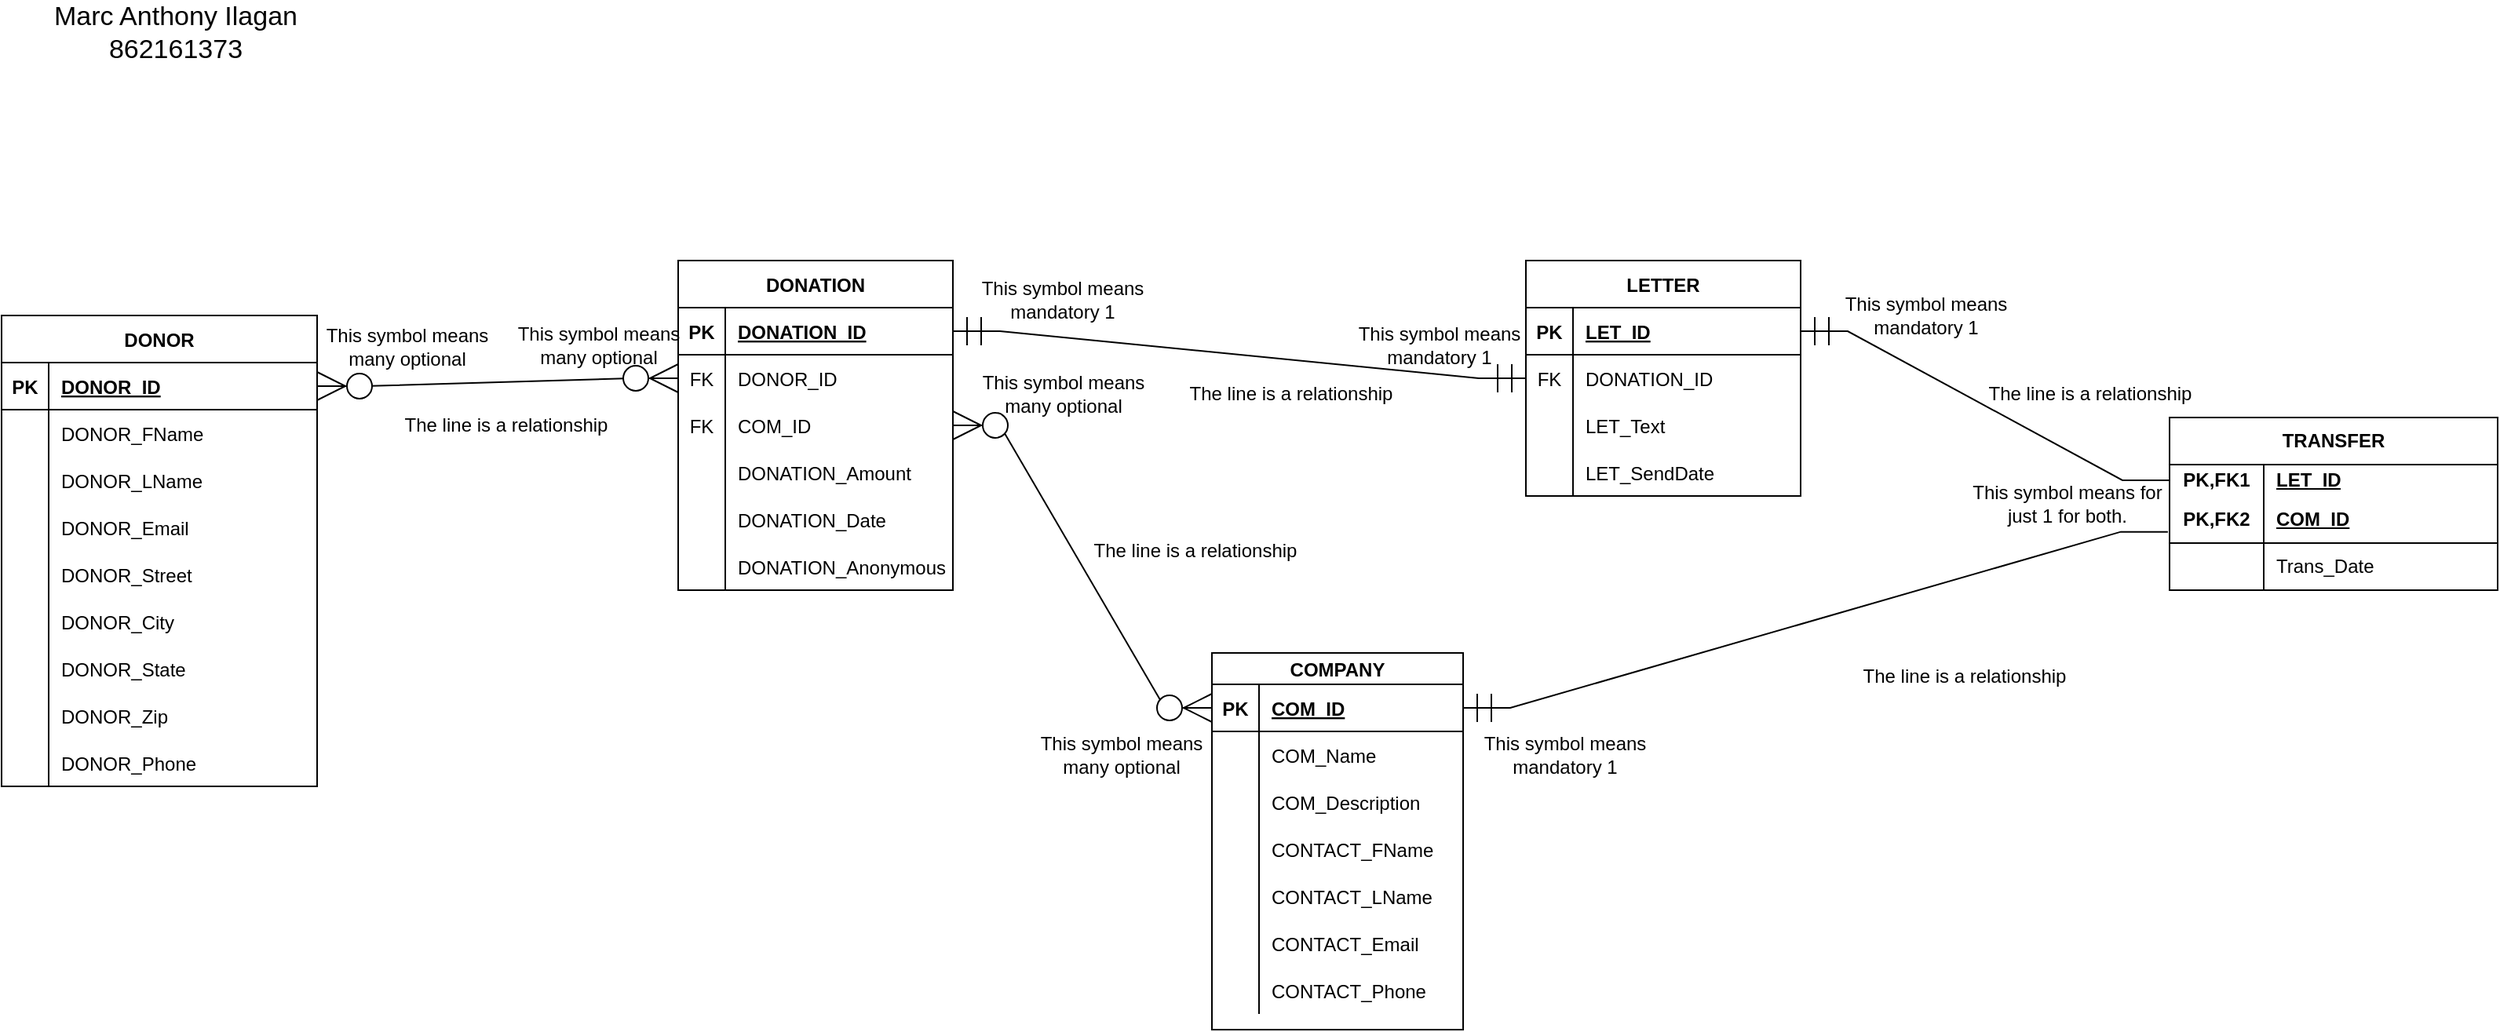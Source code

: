 <mxfile version="23.0.2" type="github">
  <diagram id="R2lEEEUBdFMjLlhIrx00" name="Page-1">
    <mxGraphModel dx="1687" dy="887" grid="1" gridSize="10" guides="1" tooltips="1" connect="1" arrows="1" fold="1" page="1" pageScale="1" pageWidth="850" pageHeight="1100" math="0" shadow="0" extFonts="Permanent Marker^https://fonts.googleapis.com/css?family=Permanent+Marker">
      <root>
        <mxCell id="0" />
        <mxCell id="1" parent="0" />
        <mxCell id="C-vyLk0tnHw3VtMMgP7b-23" value="DONOR" style="shape=table;startSize=30;container=1;collapsible=1;childLayout=tableLayout;fixedRows=1;rowLines=0;fontStyle=1;align=center;resizeLast=1;" parent="1" vertex="1">
          <mxGeometry x="9" y="225" width="201" height="300" as="geometry" />
        </mxCell>
        <mxCell id="C-vyLk0tnHw3VtMMgP7b-24" value="" style="shape=partialRectangle;collapsible=0;dropTarget=0;pointerEvents=0;fillColor=none;points=[[0,0.5],[1,0.5]];portConstraint=eastwest;top=0;left=0;right=0;bottom=1;" parent="C-vyLk0tnHw3VtMMgP7b-23" vertex="1">
          <mxGeometry y="30" width="201" height="30" as="geometry" />
        </mxCell>
        <mxCell id="C-vyLk0tnHw3VtMMgP7b-25" value="PK" style="shape=partialRectangle;overflow=hidden;connectable=0;fillColor=none;top=0;left=0;bottom=0;right=0;fontStyle=1;" parent="C-vyLk0tnHw3VtMMgP7b-24" vertex="1">
          <mxGeometry width="30" height="30" as="geometry">
            <mxRectangle width="30" height="30" as="alternateBounds" />
          </mxGeometry>
        </mxCell>
        <mxCell id="C-vyLk0tnHw3VtMMgP7b-26" value="DONOR_ID" style="shape=partialRectangle;overflow=hidden;connectable=0;fillColor=none;top=0;left=0;bottom=0;right=0;align=left;spacingLeft=6;fontStyle=5;" parent="C-vyLk0tnHw3VtMMgP7b-24" vertex="1">
          <mxGeometry x="30" width="171" height="30" as="geometry">
            <mxRectangle width="171" height="30" as="alternateBounds" />
          </mxGeometry>
        </mxCell>
        <mxCell id="C-vyLk0tnHw3VtMMgP7b-27" value="" style="shape=partialRectangle;collapsible=0;dropTarget=0;pointerEvents=0;fillColor=none;points=[[0,0.5],[1,0.5]];portConstraint=eastwest;top=0;left=0;right=0;bottom=0;" parent="C-vyLk0tnHw3VtMMgP7b-23" vertex="1">
          <mxGeometry y="60" width="201" height="30" as="geometry" />
        </mxCell>
        <mxCell id="C-vyLk0tnHw3VtMMgP7b-28" value="" style="shape=partialRectangle;overflow=hidden;connectable=0;fillColor=none;top=0;left=0;bottom=0;right=0;" parent="C-vyLk0tnHw3VtMMgP7b-27" vertex="1">
          <mxGeometry width="30" height="30" as="geometry">
            <mxRectangle width="30" height="30" as="alternateBounds" />
          </mxGeometry>
        </mxCell>
        <mxCell id="C-vyLk0tnHw3VtMMgP7b-29" value="DONOR_FName" style="shape=partialRectangle;overflow=hidden;connectable=0;fillColor=none;top=0;left=0;bottom=0;right=0;align=left;spacingLeft=6;" parent="C-vyLk0tnHw3VtMMgP7b-27" vertex="1">
          <mxGeometry x="30" width="171" height="30" as="geometry">
            <mxRectangle width="171" height="30" as="alternateBounds" />
          </mxGeometry>
        </mxCell>
        <mxCell id="3hY01HaACpjOvRpewKqC-8" style="shape=partialRectangle;collapsible=0;dropTarget=0;pointerEvents=0;fillColor=none;points=[[0,0.5],[1,0.5]];portConstraint=eastwest;top=0;left=0;right=0;bottom=0;" vertex="1" parent="C-vyLk0tnHw3VtMMgP7b-23">
          <mxGeometry y="90" width="201" height="30" as="geometry" />
        </mxCell>
        <mxCell id="3hY01HaACpjOvRpewKqC-9" style="shape=partialRectangle;overflow=hidden;connectable=0;fillColor=none;top=0;left=0;bottom=0;right=0;" vertex="1" parent="3hY01HaACpjOvRpewKqC-8">
          <mxGeometry width="30" height="30" as="geometry">
            <mxRectangle width="30" height="30" as="alternateBounds" />
          </mxGeometry>
        </mxCell>
        <mxCell id="3hY01HaACpjOvRpewKqC-10" value="DONOR_LName" style="shape=partialRectangle;overflow=hidden;connectable=0;fillColor=none;top=0;left=0;bottom=0;right=0;align=left;spacingLeft=6;" vertex="1" parent="3hY01HaACpjOvRpewKqC-8">
          <mxGeometry x="30" width="171" height="30" as="geometry">
            <mxRectangle width="171" height="30" as="alternateBounds" />
          </mxGeometry>
        </mxCell>
        <mxCell id="3hY01HaACpjOvRpewKqC-11" style="shape=partialRectangle;collapsible=0;dropTarget=0;pointerEvents=0;fillColor=none;points=[[0,0.5],[1,0.5]];portConstraint=eastwest;top=0;left=0;right=0;bottom=0;" vertex="1" parent="C-vyLk0tnHw3VtMMgP7b-23">
          <mxGeometry y="120" width="201" height="30" as="geometry" />
        </mxCell>
        <mxCell id="3hY01HaACpjOvRpewKqC-12" style="shape=partialRectangle;overflow=hidden;connectable=0;fillColor=none;top=0;left=0;bottom=0;right=0;" vertex="1" parent="3hY01HaACpjOvRpewKqC-11">
          <mxGeometry width="30" height="30" as="geometry">
            <mxRectangle width="30" height="30" as="alternateBounds" />
          </mxGeometry>
        </mxCell>
        <mxCell id="3hY01HaACpjOvRpewKqC-13" value="DONOR_Email" style="shape=partialRectangle;overflow=hidden;connectable=0;fillColor=none;top=0;left=0;bottom=0;right=0;align=left;spacingLeft=6;" vertex="1" parent="3hY01HaACpjOvRpewKqC-11">
          <mxGeometry x="30" width="171" height="30" as="geometry">
            <mxRectangle width="171" height="30" as="alternateBounds" />
          </mxGeometry>
        </mxCell>
        <mxCell id="3hY01HaACpjOvRpewKqC-14" style="shape=partialRectangle;collapsible=0;dropTarget=0;pointerEvents=0;fillColor=none;points=[[0,0.5],[1,0.5]];portConstraint=eastwest;top=0;left=0;right=0;bottom=0;" vertex="1" parent="C-vyLk0tnHw3VtMMgP7b-23">
          <mxGeometry y="150" width="201" height="30" as="geometry" />
        </mxCell>
        <mxCell id="3hY01HaACpjOvRpewKqC-15" style="shape=partialRectangle;overflow=hidden;connectable=0;fillColor=none;top=0;left=0;bottom=0;right=0;" vertex="1" parent="3hY01HaACpjOvRpewKqC-14">
          <mxGeometry width="30" height="30" as="geometry">
            <mxRectangle width="30" height="30" as="alternateBounds" />
          </mxGeometry>
        </mxCell>
        <mxCell id="3hY01HaACpjOvRpewKqC-16" value="DONOR_Street" style="shape=partialRectangle;overflow=hidden;connectable=0;fillColor=none;top=0;left=0;bottom=0;right=0;align=left;spacingLeft=6;" vertex="1" parent="3hY01HaACpjOvRpewKqC-14">
          <mxGeometry x="30" width="171" height="30" as="geometry">
            <mxRectangle width="171" height="30" as="alternateBounds" />
          </mxGeometry>
        </mxCell>
        <mxCell id="3hY01HaACpjOvRpewKqC-30" style="shape=partialRectangle;collapsible=0;dropTarget=0;pointerEvents=0;fillColor=none;points=[[0,0.5],[1,0.5]];portConstraint=eastwest;top=0;left=0;right=0;bottom=0;" vertex="1" parent="C-vyLk0tnHw3VtMMgP7b-23">
          <mxGeometry y="180" width="201" height="30" as="geometry" />
        </mxCell>
        <mxCell id="3hY01HaACpjOvRpewKqC-31" style="shape=partialRectangle;overflow=hidden;connectable=0;fillColor=none;top=0;left=0;bottom=0;right=0;" vertex="1" parent="3hY01HaACpjOvRpewKqC-30">
          <mxGeometry width="30" height="30" as="geometry">
            <mxRectangle width="30" height="30" as="alternateBounds" />
          </mxGeometry>
        </mxCell>
        <mxCell id="3hY01HaACpjOvRpewKqC-32" value="DONOR_City" style="shape=partialRectangle;overflow=hidden;connectable=0;fillColor=none;top=0;left=0;bottom=0;right=0;align=left;spacingLeft=6;" vertex="1" parent="3hY01HaACpjOvRpewKqC-30">
          <mxGeometry x="30" width="171" height="30" as="geometry">
            <mxRectangle width="171" height="30" as="alternateBounds" />
          </mxGeometry>
        </mxCell>
        <mxCell id="3hY01HaACpjOvRpewKqC-33" style="shape=partialRectangle;collapsible=0;dropTarget=0;pointerEvents=0;fillColor=none;points=[[0,0.5],[1,0.5]];portConstraint=eastwest;top=0;left=0;right=0;bottom=0;" vertex="1" parent="C-vyLk0tnHw3VtMMgP7b-23">
          <mxGeometry y="210" width="201" height="30" as="geometry" />
        </mxCell>
        <mxCell id="3hY01HaACpjOvRpewKqC-34" style="shape=partialRectangle;overflow=hidden;connectable=0;fillColor=none;top=0;left=0;bottom=0;right=0;" vertex="1" parent="3hY01HaACpjOvRpewKqC-33">
          <mxGeometry width="30" height="30" as="geometry">
            <mxRectangle width="30" height="30" as="alternateBounds" />
          </mxGeometry>
        </mxCell>
        <mxCell id="3hY01HaACpjOvRpewKqC-35" value="DONOR_State" style="shape=partialRectangle;overflow=hidden;connectable=0;fillColor=none;top=0;left=0;bottom=0;right=0;align=left;spacingLeft=6;" vertex="1" parent="3hY01HaACpjOvRpewKqC-33">
          <mxGeometry x="30" width="171" height="30" as="geometry">
            <mxRectangle width="171" height="30" as="alternateBounds" />
          </mxGeometry>
        </mxCell>
        <mxCell id="3hY01HaACpjOvRpewKqC-36" style="shape=partialRectangle;collapsible=0;dropTarget=0;pointerEvents=0;fillColor=none;points=[[0,0.5],[1,0.5]];portConstraint=eastwest;top=0;left=0;right=0;bottom=0;" vertex="1" parent="C-vyLk0tnHw3VtMMgP7b-23">
          <mxGeometry y="240" width="201" height="30" as="geometry" />
        </mxCell>
        <mxCell id="3hY01HaACpjOvRpewKqC-37" style="shape=partialRectangle;overflow=hidden;connectable=0;fillColor=none;top=0;left=0;bottom=0;right=0;" vertex="1" parent="3hY01HaACpjOvRpewKqC-36">
          <mxGeometry width="30" height="30" as="geometry">
            <mxRectangle width="30" height="30" as="alternateBounds" />
          </mxGeometry>
        </mxCell>
        <mxCell id="3hY01HaACpjOvRpewKqC-38" value="DONOR_Zip" style="shape=partialRectangle;overflow=hidden;connectable=0;fillColor=none;top=0;left=0;bottom=0;right=0;align=left;spacingLeft=6;" vertex="1" parent="3hY01HaACpjOvRpewKqC-36">
          <mxGeometry x="30" width="171" height="30" as="geometry">
            <mxRectangle width="171" height="30" as="alternateBounds" />
          </mxGeometry>
        </mxCell>
        <mxCell id="3hY01HaACpjOvRpewKqC-39" style="shape=partialRectangle;collapsible=0;dropTarget=0;pointerEvents=0;fillColor=none;points=[[0,0.5],[1,0.5]];portConstraint=eastwest;top=0;left=0;right=0;bottom=0;" vertex="1" parent="C-vyLk0tnHw3VtMMgP7b-23">
          <mxGeometry y="270" width="201" height="30" as="geometry" />
        </mxCell>
        <mxCell id="3hY01HaACpjOvRpewKqC-40" style="shape=partialRectangle;overflow=hidden;connectable=0;fillColor=none;top=0;left=0;bottom=0;right=0;" vertex="1" parent="3hY01HaACpjOvRpewKqC-39">
          <mxGeometry width="30" height="30" as="geometry">
            <mxRectangle width="30" height="30" as="alternateBounds" />
          </mxGeometry>
        </mxCell>
        <mxCell id="3hY01HaACpjOvRpewKqC-41" value="DONOR_Phone" style="shape=partialRectangle;overflow=hidden;connectable=0;fillColor=none;top=0;left=0;bottom=0;right=0;align=left;spacingLeft=6;" vertex="1" parent="3hY01HaACpjOvRpewKqC-39">
          <mxGeometry x="30" width="171" height="30" as="geometry">
            <mxRectangle width="171" height="30" as="alternateBounds" />
          </mxGeometry>
        </mxCell>
        <mxCell id="3hY01HaACpjOvRpewKqC-54" value="COMPANY" style="shape=table;startSize=20;container=1;collapsible=1;childLayout=tableLayout;fixedRows=1;rowLines=0;fontStyle=1;align=center;resizeLast=1;" vertex="1" parent="1">
          <mxGeometry x="780" y="440" width="160" height="240" as="geometry" />
        </mxCell>
        <mxCell id="3hY01HaACpjOvRpewKqC-55" value="" style="shape=partialRectangle;collapsible=0;dropTarget=0;pointerEvents=0;fillColor=none;points=[[0,0.5],[1,0.5]];portConstraint=eastwest;top=0;left=0;right=0;bottom=1;" vertex="1" parent="3hY01HaACpjOvRpewKqC-54">
          <mxGeometry y="20" width="160" height="30" as="geometry" />
        </mxCell>
        <mxCell id="3hY01HaACpjOvRpewKqC-56" value="PK" style="shape=partialRectangle;overflow=hidden;connectable=0;fillColor=none;top=0;left=0;bottom=0;right=0;fontStyle=1;" vertex="1" parent="3hY01HaACpjOvRpewKqC-55">
          <mxGeometry width="30" height="30" as="geometry">
            <mxRectangle width="30" height="30" as="alternateBounds" />
          </mxGeometry>
        </mxCell>
        <mxCell id="3hY01HaACpjOvRpewKqC-57" value="COM_ID" style="shape=partialRectangle;overflow=hidden;connectable=0;fillColor=none;top=0;left=0;bottom=0;right=0;align=left;spacingLeft=6;fontStyle=5;" vertex="1" parent="3hY01HaACpjOvRpewKqC-55">
          <mxGeometry x="30" width="130" height="30" as="geometry">
            <mxRectangle width="130" height="30" as="alternateBounds" />
          </mxGeometry>
        </mxCell>
        <mxCell id="3hY01HaACpjOvRpewKqC-58" value="" style="shape=partialRectangle;collapsible=0;dropTarget=0;pointerEvents=0;fillColor=none;points=[[0,0.5],[1,0.5]];portConstraint=eastwest;top=0;left=0;right=0;bottom=0;" vertex="1" parent="3hY01HaACpjOvRpewKqC-54">
          <mxGeometry y="50" width="160" height="30" as="geometry" />
        </mxCell>
        <mxCell id="3hY01HaACpjOvRpewKqC-59" value="" style="shape=partialRectangle;overflow=hidden;connectable=0;fillColor=none;top=0;left=0;bottom=0;right=0;" vertex="1" parent="3hY01HaACpjOvRpewKqC-58">
          <mxGeometry width="30" height="30" as="geometry">
            <mxRectangle width="30" height="30" as="alternateBounds" />
          </mxGeometry>
        </mxCell>
        <mxCell id="3hY01HaACpjOvRpewKqC-60" value="COM_Name" style="shape=partialRectangle;overflow=hidden;connectable=0;fillColor=none;top=0;left=0;bottom=0;right=0;align=left;spacingLeft=6;" vertex="1" parent="3hY01HaACpjOvRpewKqC-58">
          <mxGeometry x="30" width="130" height="30" as="geometry">
            <mxRectangle width="130" height="30" as="alternateBounds" />
          </mxGeometry>
        </mxCell>
        <mxCell id="3hY01HaACpjOvRpewKqC-61" style="shape=partialRectangle;collapsible=0;dropTarget=0;pointerEvents=0;fillColor=none;points=[[0,0.5],[1,0.5]];portConstraint=eastwest;top=0;left=0;right=0;bottom=0;" vertex="1" parent="3hY01HaACpjOvRpewKqC-54">
          <mxGeometry y="80" width="160" height="30" as="geometry" />
        </mxCell>
        <mxCell id="3hY01HaACpjOvRpewKqC-62" style="shape=partialRectangle;overflow=hidden;connectable=0;fillColor=none;top=0;left=0;bottom=0;right=0;" vertex="1" parent="3hY01HaACpjOvRpewKqC-61">
          <mxGeometry width="30" height="30" as="geometry">
            <mxRectangle width="30" height="30" as="alternateBounds" />
          </mxGeometry>
        </mxCell>
        <mxCell id="3hY01HaACpjOvRpewKqC-63" value="COM_Description" style="shape=partialRectangle;overflow=hidden;connectable=0;fillColor=none;top=0;left=0;bottom=0;right=0;align=left;spacingLeft=6;" vertex="1" parent="3hY01HaACpjOvRpewKqC-61">
          <mxGeometry x="30" width="130" height="30" as="geometry">
            <mxRectangle width="130" height="30" as="alternateBounds" />
          </mxGeometry>
        </mxCell>
        <mxCell id="3hY01HaACpjOvRpewKqC-64" style="shape=partialRectangle;collapsible=0;dropTarget=0;pointerEvents=0;fillColor=none;points=[[0,0.5],[1,0.5]];portConstraint=eastwest;top=0;left=0;right=0;bottom=0;" vertex="1" parent="3hY01HaACpjOvRpewKqC-54">
          <mxGeometry y="110" width="160" height="30" as="geometry" />
        </mxCell>
        <mxCell id="3hY01HaACpjOvRpewKqC-65" style="shape=partialRectangle;overflow=hidden;connectable=0;fillColor=none;top=0;left=0;bottom=0;right=0;" vertex="1" parent="3hY01HaACpjOvRpewKqC-64">
          <mxGeometry width="30" height="30" as="geometry">
            <mxRectangle width="30" height="30" as="alternateBounds" />
          </mxGeometry>
        </mxCell>
        <mxCell id="3hY01HaACpjOvRpewKqC-66" value="CONTACT_FName" style="shape=partialRectangle;overflow=hidden;connectable=0;fillColor=none;top=0;left=0;bottom=0;right=0;align=left;spacingLeft=6;" vertex="1" parent="3hY01HaACpjOvRpewKqC-64">
          <mxGeometry x="30" width="130" height="30" as="geometry">
            <mxRectangle width="130" height="30" as="alternateBounds" />
          </mxGeometry>
        </mxCell>
        <mxCell id="3hY01HaACpjOvRpewKqC-67" style="shape=partialRectangle;collapsible=0;dropTarget=0;pointerEvents=0;fillColor=none;points=[[0,0.5],[1,0.5]];portConstraint=eastwest;top=0;left=0;right=0;bottom=0;" vertex="1" parent="3hY01HaACpjOvRpewKqC-54">
          <mxGeometry y="140" width="160" height="30" as="geometry" />
        </mxCell>
        <mxCell id="3hY01HaACpjOvRpewKqC-68" style="shape=partialRectangle;overflow=hidden;connectable=0;fillColor=none;top=0;left=0;bottom=0;right=0;" vertex="1" parent="3hY01HaACpjOvRpewKqC-67">
          <mxGeometry width="30" height="30" as="geometry">
            <mxRectangle width="30" height="30" as="alternateBounds" />
          </mxGeometry>
        </mxCell>
        <mxCell id="3hY01HaACpjOvRpewKqC-69" value="CONTACT_LName" style="shape=partialRectangle;overflow=hidden;connectable=0;fillColor=none;top=0;left=0;bottom=0;right=0;align=left;spacingLeft=6;" vertex="1" parent="3hY01HaACpjOvRpewKqC-67">
          <mxGeometry x="30" width="130" height="30" as="geometry">
            <mxRectangle width="130" height="30" as="alternateBounds" />
          </mxGeometry>
        </mxCell>
        <mxCell id="3hY01HaACpjOvRpewKqC-70" style="shape=partialRectangle;collapsible=0;dropTarget=0;pointerEvents=0;fillColor=none;points=[[0,0.5],[1,0.5]];portConstraint=eastwest;top=0;left=0;right=0;bottom=0;" vertex="1" parent="3hY01HaACpjOvRpewKqC-54">
          <mxGeometry y="170" width="160" height="30" as="geometry" />
        </mxCell>
        <mxCell id="3hY01HaACpjOvRpewKqC-71" style="shape=partialRectangle;overflow=hidden;connectable=0;fillColor=none;top=0;left=0;bottom=0;right=0;" vertex="1" parent="3hY01HaACpjOvRpewKqC-70">
          <mxGeometry width="30" height="30" as="geometry">
            <mxRectangle width="30" height="30" as="alternateBounds" />
          </mxGeometry>
        </mxCell>
        <mxCell id="3hY01HaACpjOvRpewKqC-72" value="CONTACT_Email" style="shape=partialRectangle;overflow=hidden;connectable=0;fillColor=none;top=0;left=0;bottom=0;right=0;align=left;spacingLeft=6;" vertex="1" parent="3hY01HaACpjOvRpewKqC-70">
          <mxGeometry x="30" width="130" height="30" as="geometry">
            <mxRectangle width="130" height="30" as="alternateBounds" />
          </mxGeometry>
        </mxCell>
        <mxCell id="3hY01HaACpjOvRpewKqC-73" style="shape=partialRectangle;collapsible=0;dropTarget=0;pointerEvents=0;fillColor=none;points=[[0,0.5],[1,0.5]];portConstraint=eastwest;top=0;left=0;right=0;bottom=0;" vertex="1" parent="3hY01HaACpjOvRpewKqC-54">
          <mxGeometry y="200" width="160" height="30" as="geometry" />
        </mxCell>
        <mxCell id="3hY01HaACpjOvRpewKqC-74" style="shape=partialRectangle;overflow=hidden;connectable=0;fillColor=none;top=0;left=0;bottom=0;right=0;" vertex="1" parent="3hY01HaACpjOvRpewKqC-73">
          <mxGeometry width="30" height="30" as="geometry">
            <mxRectangle width="30" height="30" as="alternateBounds" />
          </mxGeometry>
        </mxCell>
        <mxCell id="3hY01HaACpjOvRpewKqC-75" value="CONTACT_Phone" style="shape=partialRectangle;overflow=hidden;connectable=0;fillColor=none;top=0;left=0;bottom=0;right=0;align=left;spacingLeft=6;" vertex="1" parent="3hY01HaACpjOvRpewKqC-73">
          <mxGeometry x="30" width="130" height="30" as="geometry">
            <mxRectangle width="130" height="30" as="alternateBounds" />
          </mxGeometry>
        </mxCell>
        <mxCell id="3hY01HaACpjOvRpewKqC-82" value="DONATION" style="shape=table;startSize=30;container=1;collapsible=1;childLayout=tableLayout;fixedRows=1;rowLines=0;fontStyle=1;align=center;resizeLast=1;" vertex="1" parent="1">
          <mxGeometry x="440" y="190" width="175" height="210" as="geometry" />
        </mxCell>
        <mxCell id="3hY01HaACpjOvRpewKqC-83" value="" style="shape=partialRectangle;collapsible=0;dropTarget=0;pointerEvents=0;fillColor=none;points=[[0,0.5],[1,0.5]];portConstraint=eastwest;top=0;left=0;right=0;bottom=1;" vertex="1" parent="3hY01HaACpjOvRpewKqC-82">
          <mxGeometry y="30" width="175" height="30" as="geometry" />
        </mxCell>
        <mxCell id="3hY01HaACpjOvRpewKqC-84" value="PK" style="shape=partialRectangle;overflow=hidden;connectable=0;fillColor=none;top=0;left=0;bottom=0;right=0;fontStyle=1;" vertex="1" parent="3hY01HaACpjOvRpewKqC-83">
          <mxGeometry width="30" height="30" as="geometry">
            <mxRectangle width="30" height="30" as="alternateBounds" />
          </mxGeometry>
        </mxCell>
        <mxCell id="3hY01HaACpjOvRpewKqC-85" value="DONATION_ID" style="shape=partialRectangle;overflow=hidden;connectable=0;fillColor=none;top=0;left=0;bottom=0;right=0;align=left;spacingLeft=6;fontStyle=5;" vertex="1" parent="3hY01HaACpjOvRpewKqC-83">
          <mxGeometry x="30" width="145" height="30" as="geometry">
            <mxRectangle width="145" height="30" as="alternateBounds" />
          </mxGeometry>
        </mxCell>
        <mxCell id="3hY01HaACpjOvRpewKqC-86" value="" style="shape=partialRectangle;collapsible=0;dropTarget=0;pointerEvents=0;fillColor=none;points=[[0,0.5],[1,0.5]];portConstraint=eastwest;top=0;left=0;right=0;bottom=0;" vertex="1" parent="3hY01HaACpjOvRpewKqC-82">
          <mxGeometry y="60" width="175" height="30" as="geometry" />
        </mxCell>
        <mxCell id="3hY01HaACpjOvRpewKqC-87" value="FK" style="shape=partialRectangle;overflow=hidden;connectable=0;fillColor=none;top=0;left=0;bottom=0;right=0;" vertex="1" parent="3hY01HaACpjOvRpewKqC-86">
          <mxGeometry width="30" height="30" as="geometry">
            <mxRectangle width="30" height="30" as="alternateBounds" />
          </mxGeometry>
        </mxCell>
        <mxCell id="3hY01HaACpjOvRpewKqC-88" value="DONOR_ID" style="shape=partialRectangle;overflow=hidden;connectable=0;fillColor=none;top=0;left=0;bottom=0;right=0;align=left;spacingLeft=6;" vertex="1" parent="3hY01HaACpjOvRpewKqC-86">
          <mxGeometry x="30" width="145" height="30" as="geometry">
            <mxRectangle width="145" height="30" as="alternateBounds" />
          </mxGeometry>
        </mxCell>
        <mxCell id="3hY01HaACpjOvRpewKqC-89" style="shape=partialRectangle;collapsible=0;dropTarget=0;pointerEvents=0;fillColor=none;points=[[0,0.5],[1,0.5]];portConstraint=eastwest;top=0;left=0;right=0;bottom=0;" vertex="1" parent="3hY01HaACpjOvRpewKqC-82">
          <mxGeometry y="90" width="175" height="30" as="geometry" />
        </mxCell>
        <mxCell id="3hY01HaACpjOvRpewKqC-90" value="FK" style="shape=partialRectangle;overflow=hidden;connectable=0;fillColor=none;top=0;left=0;bottom=0;right=0;" vertex="1" parent="3hY01HaACpjOvRpewKqC-89">
          <mxGeometry width="30" height="30" as="geometry">
            <mxRectangle width="30" height="30" as="alternateBounds" />
          </mxGeometry>
        </mxCell>
        <mxCell id="3hY01HaACpjOvRpewKqC-91" value="COM_ID" style="shape=partialRectangle;overflow=hidden;connectable=0;fillColor=none;top=0;left=0;bottom=0;right=0;align=left;spacingLeft=6;" vertex="1" parent="3hY01HaACpjOvRpewKqC-89">
          <mxGeometry x="30" width="145" height="30" as="geometry">
            <mxRectangle width="145" height="30" as="alternateBounds" />
          </mxGeometry>
        </mxCell>
        <mxCell id="3hY01HaACpjOvRpewKqC-92" style="shape=partialRectangle;collapsible=0;dropTarget=0;pointerEvents=0;fillColor=none;points=[[0,0.5],[1,0.5]];portConstraint=eastwest;top=0;left=0;right=0;bottom=0;" vertex="1" parent="3hY01HaACpjOvRpewKqC-82">
          <mxGeometry y="120" width="175" height="30" as="geometry" />
        </mxCell>
        <mxCell id="3hY01HaACpjOvRpewKqC-93" style="shape=partialRectangle;overflow=hidden;connectable=0;fillColor=none;top=0;left=0;bottom=0;right=0;" vertex="1" parent="3hY01HaACpjOvRpewKqC-92">
          <mxGeometry width="30" height="30" as="geometry">
            <mxRectangle width="30" height="30" as="alternateBounds" />
          </mxGeometry>
        </mxCell>
        <mxCell id="3hY01HaACpjOvRpewKqC-94" value="DONATION_Amount" style="shape=partialRectangle;overflow=hidden;connectable=0;fillColor=none;top=0;left=0;bottom=0;right=0;align=left;spacingLeft=6;" vertex="1" parent="3hY01HaACpjOvRpewKqC-92">
          <mxGeometry x="30" width="145" height="30" as="geometry">
            <mxRectangle width="145" height="30" as="alternateBounds" />
          </mxGeometry>
        </mxCell>
        <mxCell id="3hY01HaACpjOvRpewKqC-95" style="shape=partialRectangle;collapsible=0;dropTarget=0;pointerEvents=0;fillColor=none;points=[[0,0.5],[1,0.5]];portConstraint=eastwest;top=0;left=0;right=0;bottom=0;" vertex="1" parent="3hY01HaACpjOvRpewKqC-82">
          <mxGeometry y="150" width="175" height="30" as="geometry" />
        </mxCell>
        <mxCell id="3hY01HaACpjOvRpewKqC-96" style="shape=partialRectangle;overflow=hidden;connectable=0;fillColor=none;top=0;left=0;bottom=0;right=0;" vertex="1" parent="3hY01HaACpjOvRpewKqC-95">
          <mxGeometry width="30" height="30" as="geometry">
            <mxRectangle width="30" height="30" as="alternateBounds" />
          </mxGeometry>
        </mxCell>
        <mxCell id="3hY01HaACpjOvRpewKqC-97" value="DONATION_Date" style="shape=partialRectangle;overflow=hidden;connectable=0;fillColor=none;top=0;left=0;bottom=0;right=0;align=left;spacingLeft=6;" vertex="1" parent="3hY01HaACpjOvRpewKqC-95">
          <mxGeometry x="30" width="145" height="30" as="geometry">
            <mxRectangle width="145" height="30" as="alternateBounds" />
          </mxGeometry>
        </mxCell>
        <mxCell id="3hY01HaACpjOvRpewKqC-98" style="shape=partialRectangle;collapsible=0;dropTarget=0;pointerEvents=0;fillColor=none;points=[[0,0.5],[1,0.5]];portConstraint=eastwest;top=0;left=0;right=0;bottom=0;" vertex="1" parent="3hY01HaACpjOvRpewKqC-82">
          <mxGeometry y="180" width="175" height="30" as="geometry" />
        </mxCell>
        <mxCell id="3hY01HaACpjOvRpewKqC-99" style="shape=partialRectangle;overflow=hidden;connectable=0;fillColor=none;top=0;left=0;bottom=0;right=0;" vertex="1" parent="3hY01HaACpjOvRpewKqC-98">
          <mxGeometry width="30" height="30" as="geometry">
            <mxRectangle width="30" height="30" as="alternateBounds" />
          </mxGeometry>
        </mxCell>
        <mxCell id="3hY01HaACpjOvRpewKqC-100" value="DONATION_Anonymous" style="shape=partialRectangle;overflow=hidden;connectable=0;fillColor=none;top=0;left=0;bottom=0;right=0;align=left;spacingLeft=6;" vertex="1" parent="3hY01HaACpjOvRpewKqC-98">
          <mxGeometry x="30" width="145" height="30" as="geometry">
            <mxRectangle width="145" height="30" as="alternateBounds" />
          </mxGeometry>
        </mxCell>
        <mxCell id="3hY01HaACpjOvRpewKqC-124" value="LETTER" style="shape=table;startSize=30;container=1;collapsible=1;childLayout=tableLayout;fixedRows=1;rowLines=0;fontStyle=1;align=center;resizeLast=1;" vertex="1" parent="1">
          <mxGeometry x="980" y="190" width="175" height="150" as="geometry" />
        </mxCell>
        <mxCell id="3hY01HaACpjOvRpewKqC-125" value="" style="shape=partialRectangle;collapsible=0;dropTarget=0;pointerEvents=0;fillColor=none;points=[[0,0.5],[1,0.5]];portConstraint=eastwest;top=0;left=0;right=0;bottom=1;" vertex="1" parent="3hY01HaACpjOvRpewKqC-124">
          <mxGeometry y="30" width="175" height="30" as="geometry" />
        </mxCell>
        <mxCell id="3hY01HaACpjOvRpewKqC-126" value="PK" style="shape=partialRectangle;overflow=hidden;connectable=0;fillColor=none;top=0;left=0;bottom=0;right=0;fontStyle=1;" vertex="1" parent="3hY01HaACpjOvRpewKqC-125">
          <mxGeometry width="30" height="30" as="geometry">
            <mxRectangle width="30" height="30" as="alternateBounds" />
          </mxGeometry>
        </mxCell>
        <mxCell id="3hY01HaACpjOvRpewKqC-127" value="LET_ID" style="shape=partialRectangle;overflow=hidden;connectable=0;fillColor=none;top=0;left=0;bottom=0;right=0;align=left;spacingLeft=6;fontStyle=5;" vertex="1" parent="3hY01HaACpjOvRpewKqC-125">
          <mxGeometry x="30" width="145" height="30" as="geometry">
            <mxRectangle width="145" height="30" as="alternateBounds" />
          </mxGeometry>
        </mxCell>
        <mxCell id="3hY01HaACpjOvRpewKqC-128" value="" style="shape=partialRectangle;collapsible=0;dropTarget=0;pointerEvents=0;fillColor=none;points=[[0,0.5],[1,0.5]];portConstraint=eastwest;top=0;left=0;right=0;bottom=0;" vertex="1" parent="3hY01HaACpjOvRpewKqC-124">
          <mxGeometry y="60" width="175" height="30" as="geometry" />
        </mxCell>
        <mxCell id="3hY01HaACpjOvRpewKqC-129" value="FK" style="shape=partialRectangle;overflow=hidden;connectable=0;fillColor=none;top=0;left=0;bottom=0;right=0;" vertex="1" parent="3hY01HaACpjOvRpewKqC-128">
          <mxGeometry width="30" height="30" as="geometry">
            <mxRectangle width="30" height="30" as="alternateBounds" />
          </mxGeometry>
        </mxCell>
        <mxCell id="3hY01HaACpjOvRpewKqC-130" value="DONATION_ID" style="shape=partialRectangle;overflow=hidden;connectable=0;fillColor=none;top=0;left=0;bottom=0;right=0;align=left;spacingLeft=6;" vertex="1" parent="3hY01HaACpjOvRpewKqC-128">
          <mxGeometry x="30" width="145" height="30" as="geometry">
            <mxRectangle width="145" height="30" as="alternateBounds" />
          </mxGeometry>
        </mxCell>
        <mxCell id="3hY01HaACpjOvRpewKqC-131" style="shape=partialRectangle;collapsible=0;dropTarget=0;pointerEvents=0;fillColor=none;points=[[0,0.5],[1,0.5]];portConstraint=eastwest;top=0;left=0;right=0;bottom=0;" vertex="1" parent="3hY01HaACpjOvRpewKqC-124">
          <mxGeometry y="90" width="175" height="30" as="geometry" />
        </mxCell>
        <mxCell id="3hY01HaACpjOvRpewKqC-132" value="" style="shape=partialRectangle;overflow=hidden;connectable=0;fillColor=none;top=0;left=0;bottom=0;right=0;" vertex="1" parent="3hY01HaACpjOvRpewKqC-131">
          <mxGeometry width="30" height="30" as="geometry">
            <mxRectangle width="30" height="30" as="alternateBounds" />
          </mxGeometry>
        </mxCell>
        <mxCell id="3hY01HaACpjOvRpewKqC-133" value="LET_Text" style="shape=partialRectangle;overflow=hidden;connectable=0;fillColor=none;top=0;left=0;bottom=0;right=0;align=left;spacingLeft=6;" vertex="1" parent="3hY01HaACpjOvRpewKqC-131">
          <mxGeometry x="30" width="145" height="30" as="geometry">
            <mxRectangle width="145" height="30" as="alternateBounds" />
          </mxGeometry>
        </mxCell>
        <mxCell id="3hY01HaACpjOvRpewKqC-134" style="shape=partialRectangle;collapsible=0;dropTarget=0;pointerEvents=0;fillColor=none;points=[[0,0.5],[1,0.5]];portConstraint=eastwest;top=0;left=0;right=0;bottom=0;" vertex="1" parent="3hY01HaACpjOvRpewKqC-124">
          <mxGeometry y="120" width="175" height="30" as="geometry" />
        </mxCell>
        <mxCell id="3hY01HaACpjOvRpewKqC-135" style="shape=partialRectangle;overflow=hidden;connectable=0;fillColor=none;top=0;left=0;bottom=0;right=0;" vertex="1" parent="3hY01HaACpjOvRpewKqC-134">
          <mxGeometry width="30" height="30" as="geometry">
            <mxRectangle width="30" height="30" as="alternateBounds" />
          </mxGeometry>
        </mxCell>
        <mxCell id="3hY01HaACpjOvRpewKqC-136" value="LET_SendDate" style="shape=partialRectangle;overflow=hidden;connectable=0;fillColor=none;top=0;left=0;bottom=0;right=0;align=left;spacingLeft=6;" vertex="1" parent="3hY01HaACpjOvRpewKqC-134">
          <mxGeometry x="30" width="145" height="30" as="geometry">
            <mxRectangle width="145" height="30" as="alternateBounds" />
          </mxGeometry>
        </mxCell>
        <mxCell id="3hY01HaACpjOvRpewKqC-164" value="TRANSFER" style="shape=table;startSize=30;container=1;collapsible=1;childLayout=tableLayout;fixedRows=1;rowLines=0;fontStyle=1;align=center;resizeLast=1;html=1;whiteSpace=wrap;" vertex="1" parent="1">
          <mxGeometry x="1390" y="290" width="209" height="110" as="geometry">
            <mxRectangle x="560" y="460" width="100" height="30" as="alternateBounds" />
          </mxGeometry>
        </mxCell>
        <mxCell id="3hY01HaACpjOvRpewKqC-165" value="" style="shape=tableRow;horizontal=0;startSize=0;swimlaneHead=0;swimlaneBody=0;fillColor=none;collapsible=0;dropTarget=0;points=[[0,0.5],[1,0.5]];portConstraint=eastwest;top=0;left=0;right=0;bottom=0;html=1;" vertex="1" parent="3hY01HaACpjOvRpewKqC-164">
          <mxGeometry y="30" width="209" height="20" as="geometry" />
        </mxCell>
        <mxCell id="3hY01HaACpjOvRpewKqC-166" value="PK,FK1" style="shape=partialRectangle;connectable=0;fillColor=none;top=0;left=0;bottom=0;right=0;fontStyle=1;overflow=hidden;html=1;whiteSpace=wrap;" vertex="1" parent="3hY01HaACpjOvRpewKqC-165">
          <mxGeometry width="60" height="20" as="geometry">
            <mxRectangle width="60" height="20" as="alternateBounds" />
          </mxGeometry>
        </mxCell>
        <mxCell id="3hY01HaACpjOvRpewKqC-167" value="LET_ID" style="shape=partialRectangle;connectable=0;fillColor=none;top=0;left=0;bottom=0;right=0;align=left;spacingLeft=6;fontStyle=5;overflow=hidden;html=1;whiteSpace=wrap;" vertex="1" parent="3hY01HaACpjOvRpewKqC-165">
          <mxGeometry x="60" width="149" height="20" as="geometry">
            <mxRectangle width="149" height="20" as="alternateBounds" />
          </mxGeometry>
        </mxCell>
        <mxCell id="3hY01HaACpjOvRpewKqC-168" value="" style="shape=tableRow;horizontal=0;startSize=0;swimlaneHead=0;swimlaneBody=0;fillColor=none;collapsible=0;dropTarget=0;points=[[0,0.5],[1,0.5]];portConstraint=eastwest;top=0;left=0;right=0;bottom=1;html=1;" vertex="1" parent="3hY01HaACpjOvRpewKqC-164">
          <mxGeometry y="50" width="209" height="30" as="geometry" />
        </mxCell>
        <mxCell id="3hY01HaACpjOvRpewKqC-169" value="PK,FK2" style="shape=partialRectangle;connectable=0;fillColor=none;top=0;left=0;bottom=0;right=0;fontStyle=1;overflow=hidden;html=1;whiteSpace=wrap;" vertex="1" parent="3hY01HaACpjOvRpewKqC-168">
          <mxGeometry width="60" height="30" as="geometry">
            <mxRectangle width="60" height="30" as="alternateBounds" />
          </mxGeometry>
        </mxCell>
        <mxCell id="3hY01HaACpjOvRpewKqC-170" value="COM_ID" style="shape=partialRectangle;connectable=0;fillColor=none;top=0;left=0;bottom=0;right=0;align=left;spacingLeft=6;fontStyle=5;overflow=hidden;html=1;whiteSpace=wrap;" vertex="1" parent="3hY01HaACpjOvRpewKqC-168">
          <mxGeometry x="60" width="149" height="30" as="geometry">
            <mxRectangle width="149" height="30" as="alternateBounds" />
          </mxGeometry>
        </mxCell>
        <mxCell id="3hY01HaACpjOvRpewKqC-200" style="shape=tableRow;horizontal=0;startSize=0;swimlaneHead=0;swimlaneBody=0;fillColor=none;collapsible=0;dropTarget=0;points=[[0,0.5],[1,0.5]];portConstraint=eastwest;top=0;left=0;right=0;bottom=0;html=1;" vertex="1" parent="3hY01HaACpjOvRpewKqC-164">
          <mxGeometry y="80" width="209" height="30" as="geometry" />
        </mxCell>
        <mxCell id="3hY01HaACpjOvRpewKqC-201" style="shape=partialRectangle;connectable=0;fillColor=none;top=0;left=0;bottom=0;right=0;editable=1;overflow=hidden;html=1;whiteSpace=wrap;" vertex="1" parent="3hY01HaACpjOvRpewKqC-200">
          <mxGeometry width="60" height="30" as="geometry">
            <mxRectangle width="60" height="30" as="alternateBounds" />
          </mxGeometry>
        </mxCell>
        <mxCell id="3hY01HaACpjOvRpewKqC-202" value="Trans_Date" style="shape=partialRectangle;connectable=0;fillColor=none;top=0;left=0;bottom=0;right=0;align=left;spacingLeft=6;overflow=hidden;html=1;whiteSpace=wrap;" vertex="1" parent="3hY01HaACpjOvRpewKqC-200">
          <mxGeometry x="60" width="149" height="30" as="geometry">
            <mxRectangle width="149" height="30" as="alternateBounds" />
          </mxGeometry>
        </mxCell>
        <mxCell id="3hY01HaACpjOvRpewKqC-180" value="&lt;div style=&quot;font-size: 17px;&quot;&gt;&lt;font style=&quot;font-size: 17px;&quot;&gt;Marc Anthony Ilagan&lt;/font&gt;&lt;/div&gt;&lt;div style=&quot;font-size: 17px;&quot;&gt;&lt;font style=&quot;font-size: 17px;&quot;&gt;862161373 &lt;/font&gt;&lt;/div&gt;" style="text;html=1;strokeColor=none;fillColor=none;align=center;verticalAlign=middle;whiteSpace=wrap;rounded=0;" vertex="1" parent="1">
          <mxGeometry x="40" y="30" width="160" height="30" as="geometry" />
        </mxCell>
        <mxCell id="3hY01HaACpjOvRpewKqC-205" value="The line is a relationship" style="text;html=1;strokeColor=none;fillColor=none;align=center;verticalAlign=middle;whiteSpace=wrap;rounded=0;" vertex="1" parent="1">
          <mxGeometry x="1230" y="260" width="219" height="30" as="geometry" />
        </mxCell>
        <mxCell id="3hY01HaACpjOvRpewKqC-208" value="" style="edgeStyle=entityRelationEdgeStyle;fontSize=12;html=1;endArrow=ERmandOne;rounded=0;entryX=1;entryY=0.5;entryDx=0;entryDy=0;exitX=0;exitY=0.5;exitDx=0;exitDy=0;endSize=16;startSize=16;" edge="1" parent="1" source="3hY01HaACpjOvRpewKqC-165" target="3hY01HaACpjOvRpewKqC-125">
          <mxGeometry width="100" height="100" relative="1" as="geometry">
            <mxPoint x="1250" y="350" as="sourcePoint" />
            <mxPoint x="1350" y="250" as="targetPoint" />
          </mxGeometry>
        </mxCell>
        <mxCell id="3hY01HaACpjOvRpewKqC-209" value="" style="edgeStyle=entityRelationEdgeStyle;fontSize=12;html=1;endArrow=ERmandOne;rounded=0;entryX=1;entryY=0.5;entryDx=0;entryDy=0;exitX=-0.005;exitY=0.761;exitDx=0;exitDy=0;exitPerimeter=0;endSize=16;startSize=16;" edge="1" parent="1" source="3hY01HaACpjOvRpewKqC-168" target="3hY01HaACpjOvRpewKqC-55">
          <mxGeometry width="100" height="100" relative="1" as="geometry">
            <mxPoint x="1400" y="340" as="sourcePoint" />
            <mxPoint x="1165" y="245" as="targetPoint" />
          </mxGeometry>
        </mxCell>
        <mxCell id="3hY01HaACpjOvRpewKqC-212" value="" style="edgeStyle=entityRelationEdgeStyle;fontSize=12;html=1;endArrow=ERzeroToMany;endFill=1;startArrow=ERzeroToMany;rounded=0;entryX=1;entryY=0.5;entryDx=0;entryDy=0;exitX=0;exitY=0.5;exitDx=0;exitDy=0;startSize=16;endSize=16;" edge="1" parent="1" source="3hY01HaACpjOvRpewKqC-55" target="3hY01HaACpjOvRpewKqC-89">
          <mxGeometry width="100" height="100" relative="1" as="geometry">
            <mxPoint x="640" y="570" as="sourcePoint" />
            <mxPoint x="740" y="470" as="targetPoint" />
          </mxGeometry>
        </mxCell>
        <mxCell id="3hY01HaACpjOvRpewKqC-213" value="" style="edgeStyle=entityRelationEdgeStyle;fontSize=12;html=1;endArrow=ERzeroToMany;endFill=1;startArrow=ERzeroToMany;rounded=0;exitX=1;exitY=0.5;exitDx=0;exitDy=0;entryX=0;entryY=0.5;entryDx=0;entryDy=0;endSize=16;startSize=16;" edge="1" parent="1" source="C-vyLk0tnHw3VtMMgP7b-24" target="3hY01HaACpjOvRpewKqC-86">
          <mxGeometry width="100" height="100" relative="1" as="geometry">
            <mxPoint x="220" y="390" as="sourcePoint" />
            <mxPoint x="320" y="290" as="targetPoint" />
          </mxGeometry>
        </mxCell>
        <mxCell id="3hY01HaACpjOvRpewKqC-215" value="" style="edgeStyle=entityRelationEdgeStyle;fontSize=12;html=1;endArrow=ERmandOne;startArrow=ERmandOne;rounded=0;exitX=1;exitY=0.5;exitDx=0;exitDy=0;entryX=0;entryY=0.5;entryDx=0;entryDy=0;endSize=16;startSize=16;" edge="1" parent="1" source="3hY01HaACpjOvRpewKqC-83" target="3hY01HaACpjOvRpewKqC-128">
          <mxGeometry width="100" height="100" relative="1" as="geometry">
            <mxPoint x="670" y="240" as="sourcePoint" />
            <mxPoint x="770" y="140" as="targetPoint" />
          </mxGeometry>
        </mxCell>
        <mxCell id="3hY01HaACpjOvRpewKqC-216" value="This symbol means many optional" style="text;html=1;strokeColor=none;fillColor=none;align=center;verticalAlign=middle;whiteSpace=wrap;rounded=0;" vertex="1" parent="1">
          <mxGeometry x="210" y="230" width="115" height="30" as="geometry" />
        </mxCell>
        <mxCell id="3hY01HaACpjOvRpewKqC-217" value="This symbol means mandatory 1 " style="text;html=1;strokeColor=none;fillColor=none;align=center;verticalAlign=middle;whiteSpace=wrap;rounded=0;" vertex="1" parent="1">
          <mxGeometry x="620" y="200" width="130" height="30" as="geometry" />
        </mxCell>
        <mxCell id="3hY01HaACpjOvRpewKqC-218" value="This symbol means many optional" style="text;html=1;strokeColor=none;fillColor=none;align=center;verticalAlign=middle;whiteSpace=wrap;rounded=0;" vertex="1" parent="1">
          <mxGeometry x="332" y="229" width="115" height="30" as="geometry" />
        </mxCell>
        <mxCell id="3hY01HaACpjOvRpewKqC-219" value="This symbol means mandatory 1 " style="text;html=1;strokeColor=none;fillColor=none;align=center;verticalAlign=middle;whiteSpace=wrap;rounded=0;" vertex="1" parent="1">
          <mxGeometry x="860" y="229" width="130" height="30" as="geometry" />
        </mxCell>
        <mxCell id="3hY01HaACpjOvRpewKqC-220" value="This symbol means mandatory 1 " style="text;html=1;strokeColor=none;fillColor=none;align=center;verticalAlign=middle;whiteSpace=wrap;rounded=0;" vertex="1" parent="1">
          <mxGeometry x="940" y="490" width="130" height="30" as="geometry" />
        </mxCell>
        <mxCell id="3hY01HaACpjOvRpewKqC-221" value="This symbol means for just 1 for both." style="text;html=1;strokeColor=none;fillColor=none;align=center;verticalAlign=middle;whiteSpace=wrap;rounded=0;" vertex="1" parent="1">
          <mxGeometry x="1260" y="330" width="130" height="30" as="geometry" />
        </mxCell>
        <mxCell id="3hY01HaACpjOvRpewKqC-224" value="This symbol means mandatory 1 " style="text;html=1;strokeColor=none;fillColor=none;align=center;verticalAlign=middle;whiteSpace=wrap;rounded=0;" vertex="1" parent="1">
          <mxGeometry x="1170" y="210" width="130" height="30" as="geometry" />
        </mxCell>
        <mxCell id="3hY01HaACpjOvRpewKqC-225" value="The line is a relationship" style="text;html=1;strokeColor=none;fillColor=none;align=center;verticalAlign=middle;whiteSpace=wrap;rounded=0;" vertex="1" parent="1">
          <mxGeometry x="221" y="280" width="219" height="30" as="geometry" />
        </mxCell>
        <mxCell id="3hY01HaACpjOvRpewKqC-226" value="The line is a relationship" style="text;html=1;strokeColor=none;fillColor=none;align=center;verticalAlign=middle;whiteSpace=wrap;rounded=0;" vertex="1" parent="1">
          <mxGeometry x="721" y="260" width="219" height="30" as="geometry" />
        </mxCell>
        <mxCell id="3hY01HaACpjOvRpewKqC-227" value="The line is a relationship" style="text;html=1;strokeColor=none;fillColor=none;align=center;verticalAlign=middle;whiteSpace=wrap;rounded=0;" vertex="1" parent="1">
          <mxGeometry x="660" y="360" width="219" height="30" as="geometry" />
        </mxCell>
        <mxCell id="3hY01HaACpjOvRpewKqC-228" value="This symbol means many optional" style="text;html=1;strokeColor=none;fillColor=none;align=center;verticalAlign=middle;whiteSpace=wrap;rounded=0;" vertex="1" parent="1">
          <mxGeometry x="627.5" y="260" width="115" height="30" as="geometry" />
        </mxCell>
        <mxCell id="3hY01HaACpjOvRpewKqC-229" value="This symbol means many optional" style="text;html=1;strokeColor=none;fillColor=none;align=center;verticalAlign=middle;whiteSpace=wrap;rounded=0;" vertex="1" parent="1">
          <mxGeometry x="665" y="490" width="115" height="30" as="geometry" />
        </mxCell>
        <mxCell id="3hY01HaACpjOvRpewKqC-230" value="The line is a relationship" style="text;html=1;strokeColor=none;fillColor=none;align=center;verticalAlign=middle;whiteSpace=wrap;rounded=0;" vertex="1" parent="1">
          <mxGeometry x="1150" y="440" width="219" height="30" as="geometry" />
        </mxCell>
      </root>
    </mxGraphModel>
  </diagram>
</mxfile>
